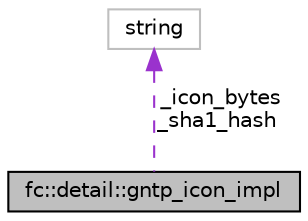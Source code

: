 digraph "fc::detail::gntp_icon_impl"
{
  edge [fontname="Helvetica",fontsize="10",labelfontname="Helvetica",labelfontsize="10"];
  node [fontname="Helvetica",fontsize="10",shape=record];
  Node1 [label="fc::detail::gntp_icon_impl",height=0.2,width=0.4,color="black", fillcolor="grey75", style="filled", fontcolor="black"];
  Node2 -> Node1 [dir="back",color="darkorchid3",fontsize="10",style="dashed",label=" _icon_bytes\n_sha1_hash" ];
  Node2 [label="string",height=0.2,width=0.4,color="grey75", fillcolor="white", style="filled"];
}
